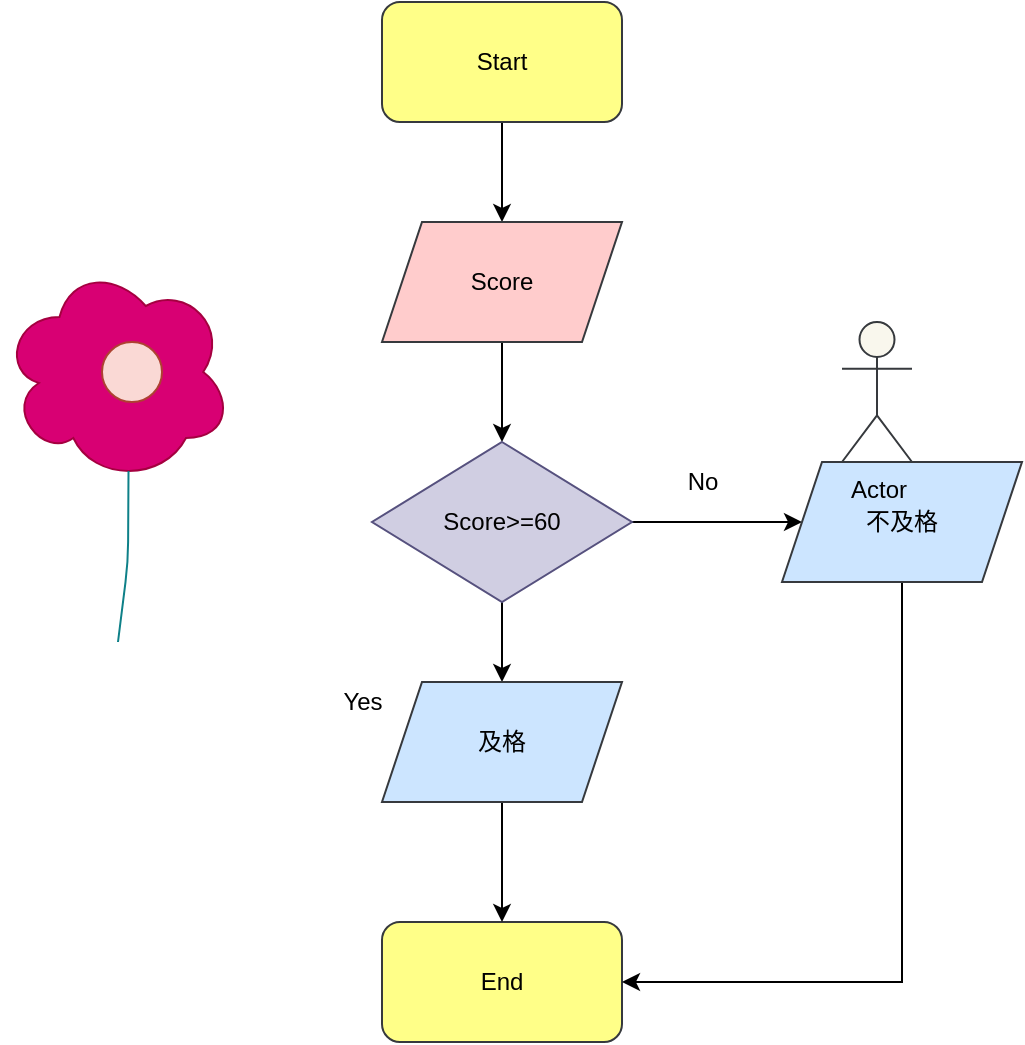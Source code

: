 <mxfile version="13.5.9" type="device"><diagram id="D0B1Pxg5eL6wfB9RJJai" name="Page-1"><mxGraphModel dx="781" dy="469" grid="1" gridSize="10" guides="1" tooltips="1" connect="1" arrows="1" fold="1" page="1" pageScale="1" pageWidth="827" pageHeight="1169" math="0" shadow="0"><root><mxCell id="0"/><mxCell id="1" parent="0"/><mxCell id="IJrwmMypFAKe1nxwjmci-11" style="edgeStyle=orthogonalEdgeStyle;rounded=0;orthogonalLoop=1;jettySize=auto;html=1;exitX=0.5;exitY=1;exitDx=0;exitDy=0;entryX=0.5;entryY=0;entryDx=0;entryDy=0;" edge="1" parent="1" source="IJrwmMypFAKe1nxwjmci-8" target="IJrwmMypFAKe1nxwjmci-10"><mxGeometry relative="1" as="geometry"><mxPoint x="414" y="140" as="targetPoint"/></mxGeometry></mxCell><mxCell id="IJrwmMypFAKe1nxwjmci-8" value="Start" style="rounded=1;whiteSpace=wrap;html=1;fillColor=#ffff88;strokeColor=#36393d;" vertex="1" parent="1"><mxGeometry x="360" y="40" width="120" height="60" as="geometry"/></mxCell><mxCell id="IJrwmMypFAKe1nxwjmci-9" value="End" style="rounded=1;whiteSpace=wrap;html=1;fillColor=#ffff88;strokeColor=#36393d;" vertex="1" parent="1"><mxGeometry x="360" y="500" width="120" height="60" as="geometry"/></mxCell><mxCell id="IJrwmMypFAKe1nxwjmci-13" style="edgeStyle=orthogonalEdgeStyle;rounded=0;orthogonalLoop=1;jettySize=auto;html=1;exitX=0.5;exitY=1;exitDx=0;exitDy=0;" edge="1" parent="1" source="IJrwmMypFAKe1nxwjmci-10" target="IJrwmMypFAKe1nxwjmci-12"><mxGeometry relative="1" as="geometry"/></mxCell><mxCell id="IJrwmMypFAKe1nxwjmci-10" value="Score" style="shape=parallelogram;perimeter=parallelogramPerimeter;whiteSpace=wrap;html=1;fixedSize=1;fillColor=#ffcccc;strokeColor=#36393d;" vertex="1" parent="1"><mxGeometry x="360" y="150" width="120" height="60" as="geometry"/></mxCell><mxCell id="IJrwmMypFAKe1nxwjmci-18" style="edgeStyle=orthogonalEdgeStyle;rounded=0;orthogonalLoop=1;jettySize=auto;html=1;exitX=0.5;exitY=1;exitDx=0;exitDy=0;entryX=0.5;entryY=0;entryDx=0;entryDy=0;" edge="1" parent="1" source="IJrwmMypFAKe1nxwjmci-12" target="IJrwmMypFAKe1nxwjmci-17"><mxGeometry relative="1" as="geometry"/></mxCell><mxCell id="IJrwmMypFAKe1nxwjmci-24" style="edgeStyle=orthogonalEdgeStyle;rounded=0;orthogonalLoop=1;jettySize=auto;html=1;exitX=1;exitY=0.5;exitDx=0;exitDy=0;" edge="1" parent="1" source="IJrwmMypFAKe1nxwjmci-12" target="IJrwmMypFAKe1nxwjmci-23"><mxGeometry relative="1" as="geometry"/></mxCell><mxCell id="IJrwmMypFAKe1nxwjmci-12" value="Score&amp;gt;=60" style="rhombus;whiteSpace=wrap;html=1;fillColor=#d0cee2;strokeColor=#56517e;" vertex="1" parent="1"><mxGeometry x="355" y="260" width="130" height="80" as="geometry"/></mxCell><mxCell id="IJrwmMypFAKe1nxwjmci-19" style="edgeStyle=orthogonalEdgeStyle;rounded=0;orthogonalLoop=1;jettySize=auto;html=1;exitX=0.5;exitY=1;exitDx=0;exitDy=0;" edge="1" parent="1" source="IJrwmMypFAKe1nxwjmci-17" target="IJrwmMypFAKe1nxwjmci-9"><mxGeometry relative="1" as="geometry"/></mxCell><mxCell id="IJrwmMypFAKe1nxwjmci-17" value="及格" style="shape=parallelogram;perimeter=parallelogramPerimeter;whiteSpace=wrap;html=1;fixedSize=1;fillColor=#cce5ff;strokeColor=#36393d;" vertex="1" parent="1"><mxGeometry x="360" y="380" width="120" height="60" as="geometry"/></mxCell><mxCell id="IJrwmMypFAKe1nxwjmci-21" value="No" style="text;html=1;align=center;verticalAlign=middle;resizable=0;points=[];autosize=1;" vertex="1" parent="1"><mxGeometry x="505" y="270" width="30" height="20" as="geometry"/></mxCell><mxCell id="IJrwmMypFAKe1nxwjmci-22" value="Yes" style="text;html=1;align=center;verticalAlign=middle;resizable=0;points=[];autosize=1;" vertex="1" parent="1"><mxGeometry x="335" y="380" width="30" height="20" as="geometry"/></mxCell><mxCell id="IJrwmMypFAKe1nxwjmci-25" style="edgeStyle=orthogonalEdgeStyle;rounded=0;orthogonalLoop=1;jettySize=auto;html=1;exitX=0.5;exitY=1;exitDx=0;exitDy=0;entryX=1;entryY=0.5;entryDx=0;entryDy=0;" edge="1" parent="1" source="IJrwmMypFAKe1nxwjmci-23" target="IJrwmMypFAKe1nxwjmci-9"><mxGeometry relative="1" as="geometry"/></mxCell><mxCell id="IJrwmMypFAKe1nxwjmci-23" value="不及格" style="shape=parallelogram;perimeter=parallelogramPerimeter;whiteSpace=wrap;html=1;fixedSize=1;fillColor=#cce5ff;strokeColor=#36393d;" vertex="1" parent="1"><mxGeometry x="560" y="270" width="120" height="60" as="geometry"/></mxCell><mxCell id="IJrwmMypFAKe1nxwjmci-33" value="Actor" style="shape=umlActor;verticalLabelPosition=bottom;verticalAlign=top;html=1;outlineConnect=0;fillColor=#f9f7ed;strokeColor=#36393d;" vertex="1" parent="1"><mxGeometry x="590" y="200" width="35" height="70" as="geometry"/></mxCell><mxCell id="IJrwmMypFAKe1nxwjmci-34" value="" style="ellipse;shape=cloud;whiteSpace=wrap;html=1;fillColor=#d80073;strokeColor=#A50040;fontColor=#ffffff;" vertex="1" parent="1"><mxGeometry x="170" y="170" width="115" height="110" as="geometry"/></mxCell><mxCell id="IJrwmMypFAKe1nxwjmci-35" value="" style="ellipse;whiteSpace=wrap;html=1;aspect=fixed;fillColor=#fad9d5;strokeColor=#ae4132;" vertex="1" parent="1"><mxGeometry x="220" y="210" width="30" height="30" as="geometry"/></mxCell><mxCell id="IJrwmMypFAKe1nxwjmci-39" value="" style="endArrow=none;html=1;entryX=0.55;entryY=0.95;entryDx=0;entryDy=0;entryPerimeter=0;fillColor=#b0e3e6;strokeColor=#0e8088;" edge="1" parent="1" target="IJrwmMypFAKe1nxwjmci-34"><mxGeometry width="50" height="50" relative="1" as="geometry"><mxPoint x="228" y="360" as="sourcePoint"/><mxPoint x="240" y="290" as="targetPoint"/><Array as="points"><mxPoint x="233" y="320"/></Array></mxGeometry></mxCell></root></mxGraphModel></diagram></mxfile>